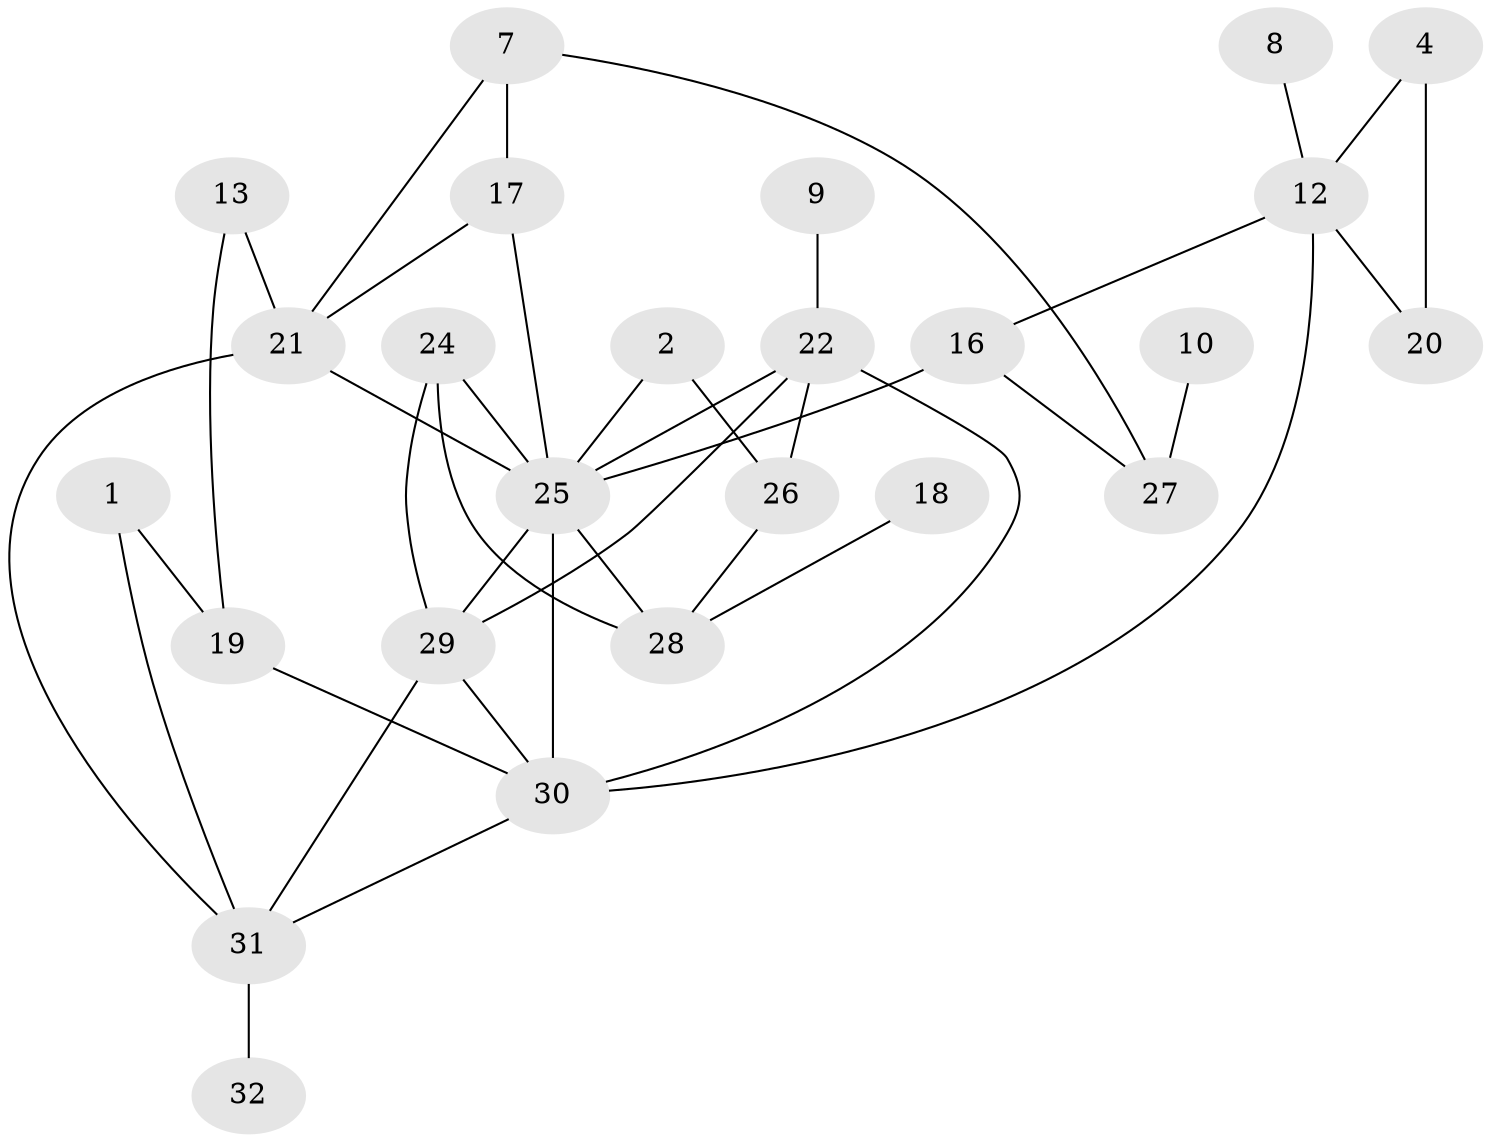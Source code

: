 // original degree distribution, {2: 0.46875, 5: 0.09375, 0: 0.09375, 7: 0.015625, 1: 0.140625, 4: 0.078125, 6: 0.015625, 3: 0.09375}
// Generated by graph-tools (version 1.1) at 2025/49/03/09/25 03:49:10]
// undirected, 25 vertices, 40 edges
graph export_dot {
graph [start="1"]
  node [color=gray90,style=filled];
  1;
  2;
  4;
  7;
  8;
  9;
  10;
  12;
  13;
  16;
  17;
  18;
  19;
  20;
  21;
  22;
  24;
  25;
  26;
  27;
  28;
  29;
  30;
  31;
  32;
  1 -- 19 [weight=1.0];
  1 -- 31 [weight=1.0];
  2 -- 25 [weight=1.0];
  2 -- 26 [weight=1.0];
  4 -- 12 [weight=1.0];
  4 -- 20 [weight=1.0];
  7 -- 17 [weight=1.0];
  7 -- 21 [weight=1.0];
  7 -- 27 [weight=1.0];
  8 -- 12 [weight=1.0];
  9 -- 22 [weight=1.0];
  10 -- 27 [weight=1.0];
  12 -- 16 [weight=1.0];
  12 -- 20 [weight=1.0];
  12 -- 30 [weight=2.0];
  13 -- 19 [weight=1.0];
  13 -- 21 [weight=1.0];
  16 -- 25 [weight=1.0];
  16 -- 27 [weight=1.0];
  17 -- 21 [weight=1.0];
  17 -- 25 [weight=1.0];
  18 -- 28 [weight=1.0];
  19 -- 30 [weight=1.0];
  21 -- 25 [weight=1.0];
  21 -- 31 [weight=1.0];
  22 -- 25 [weight=1.0];
  22 -- 26 [weight=1.0];
  22 -- 29 [weight=1.0];
  22 -- 30 [weight=1.0];
  24 -- 25 [weight=1.0];
  24 -- 28 [weight=1.0];
  24 -- 29 [weight=1.0];
  25 -- 28 [weight=2.0];
  25 -- 29 [weight=1.0];
  25 -- 30 [weight=1.0];
  26 -- 28 [weight=1.0];
  29 -- 30 [weight=1.0];
  29 -- 31 [weight=1.0];
  30 -- 31 [weight=1.0];
  31 -- 32 [weight=1.0];
}
